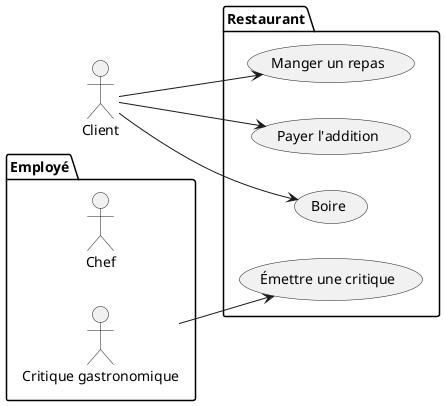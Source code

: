 @startuml
left to right direction
actor Client as g
package Employé {
  actor Chef as c
  actor "Critique gastronomique" as fc
}
package Restaurant {
  usecase "Manger un repas" as UC1
  usecase "Payer l'addition" as UC2
  usecase "Boire" as UC3
  usecase "Émettre une critique" as UC4
}
fc --> UC4
g --> UC1
g --> UC2
g --> UC3
@enduml